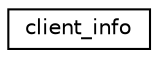 digraph "Graphical Class Hierarchy"
{
  edge [fontname="Helvetica",fontsize="10",labelfontname="Helvetica",labelfontsize="10"];
  node [fontname="Helvetica",fontsize="10",shape=record];
  rankdir="LR";
  Node1 [label="client_info",height=0.2,width=0.4,color="black", fillcolor="white", style="filled",URL="$structclient__info.html"];
}
